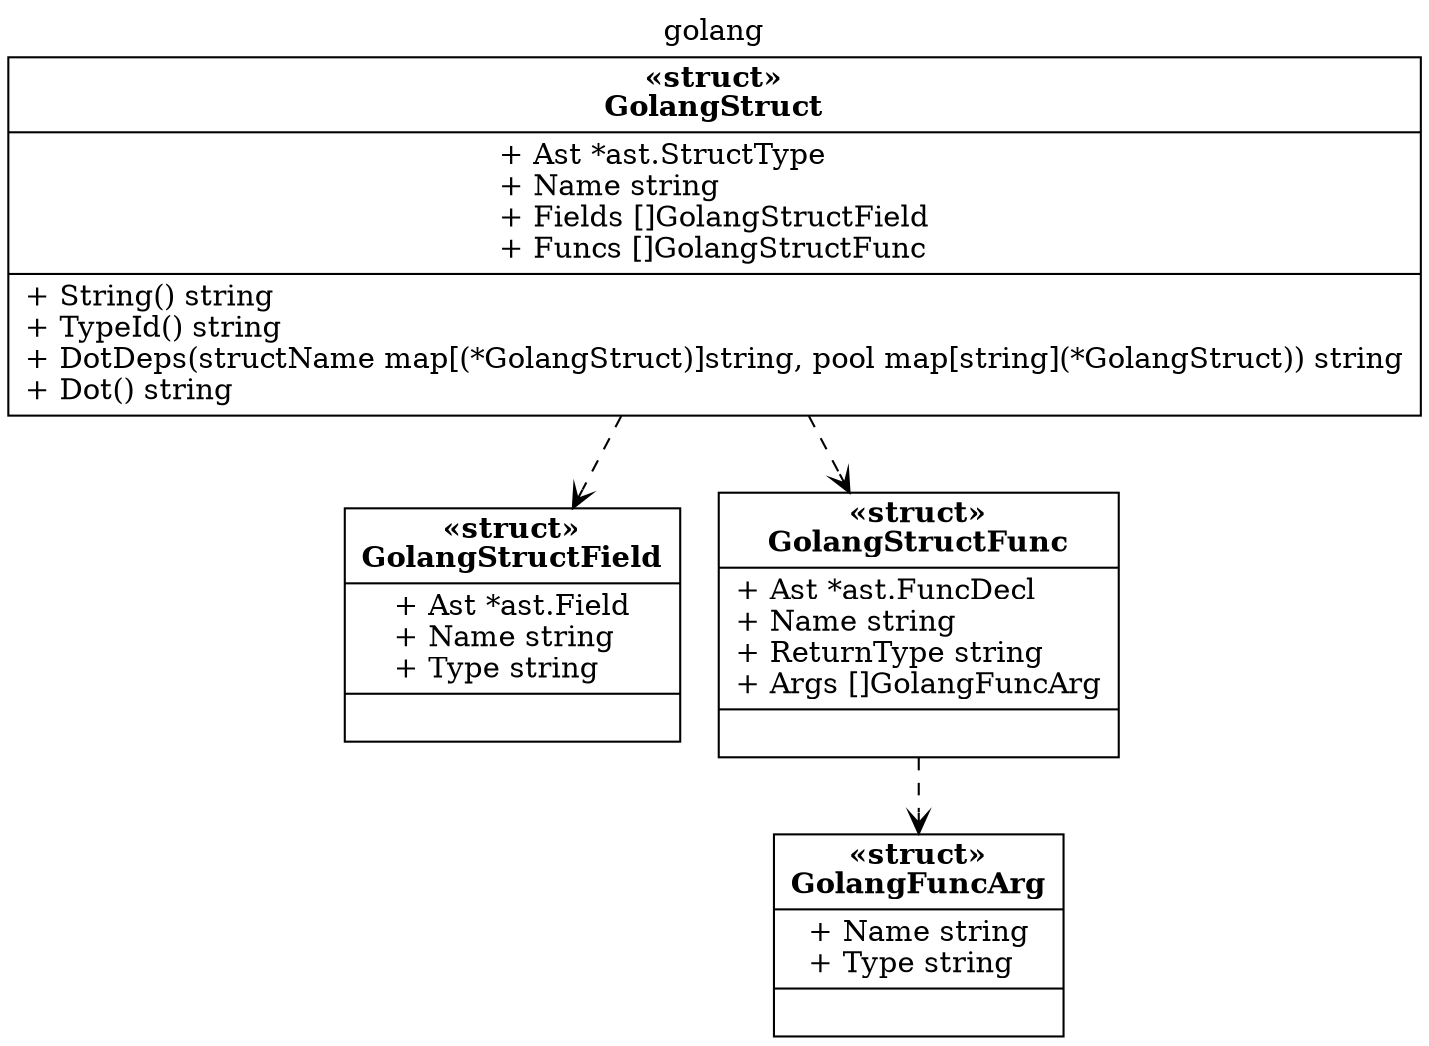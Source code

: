 
	digraph "" {
			labelloc="t"
			graph [label = "golang"];
			node [
					shape=record
					labelloc="t"
			];
	GolangStructField[label = <{<b>«struct»<br/>GolangStructField</b><br align="left"/>|+ Ast *ast.Field<br align="left"/>+ Name string<br align="left"/>+ Type string<br align="left"/>|}>, shape=record];
GolangFuncArg[label = <{<b>«struct»<br/>GolangFuncArg</b><br align="left"/>|+ Name string<br align="left"/>+ Type string<br align="left"/>|}>, shape=record];
GolangStructFunc[label = <{<b>«struct»<br/>GolangStructFunc</b><br align="left"/>|+ Ast *ast.FuncDecl<br align="left"/>+ Name string<br align="left"/>+ ReturnType string<br align="left"/>+ Args []GolangFuncArg<br align="left"/>|}>, shape=record];
GolangStruct[label = <{<b>«struct»<br/>GolangStruct</b><br align="left"/>|+ Ast *ast.StructType<br align="left"/>+ Name string<br align="left"/>+ Fields []GolangStructField<br align="left"/>+ Funcs []GolangStructFunc<br align="left"/>|+ String() string<br align="left"/>+ TypeId() string<br align="left"/>+ DotDeps(structName map[(*GolangStruct)]string, pool map[string](*GolangStruct)) string<br align="left"/>+ Dot() string<br align="left"/>}>, shape=record];


"GolangStructFunc" -> "GolangFuncArg" [arrowhead=open style=dashed];

"GolangStruct" -> "GolangStructField" [arrowhead=open style=dashed];
"GolangStruct" -> "GolangStructFunc" [arrowhead=open style=dashed];

}
